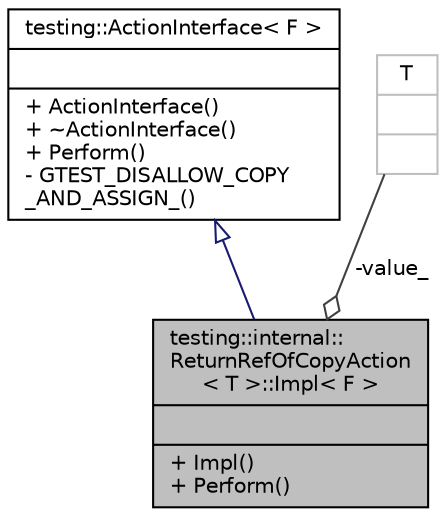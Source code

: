 digraph "testing::internal::ReturnRefOfCopyAction&lt; T &gt;::Impl&lt; F &gt;"
{
 // INTERACTIVE_SVG=YES
 // LATEX_PDF_SIZE
  edge [fontname="Helvetica",fontsize="10",labelfontname="Helvetica",labelfontsize="10"];
  node [fontname="Helvetica",fontsize="10",shape=record];
  Node1 [label="{testing::internal::\lReturnRefOfCopyAction\l\< T \>::Impl\< F \>\n||+ Impl()\l+ Perform()\l}",height=0.2,width=0.4,color="black", fillcolor="grey75", style="filled", fontcolor="black",tooltip=" "];
  Node2 -> Node1 [dir="back",color="midnightblue",fontsize="10",style="solid",arrowtail="onormal",fontname="Helvetica"];
  Node2 [label="{testing::ActionInterface\< F \>\n||+ ActionInterface()\l+ ~ActionInterface()\l+ Perform()\l- GTEST_DISALLOW_COPY\l_AND_ASSIGN_()\l}",height=0.2,width=0.4,color="black", fillcolor="white", style="filled",URL="$d6/d8c/classtesting_1_1_action_interface.html",tooltip=" "];
  Node3 -> Node1 [color="grey25",fontsize="10",style="solid",label=" -value_" ,arrowhead="odiamond",fontname="Helvetica"];
  Node3 [label="{T\n||}",height=0.2,width=0.4,color="grey75", fillcolor="white", style="filled",tooltip=" "];
}
